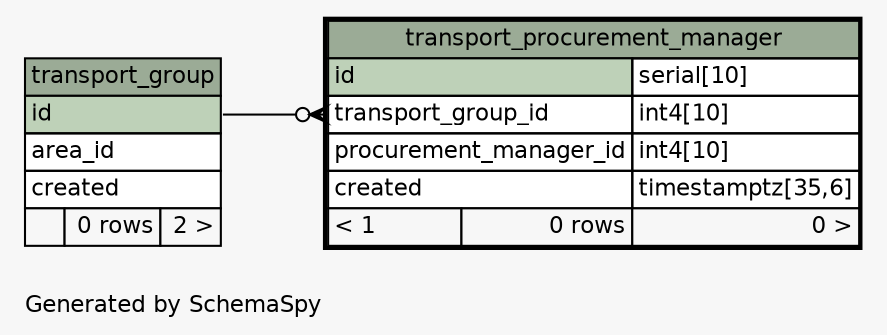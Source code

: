 // dot 2.38.0 on Linux 4.4.84-boot2docker
// SchemaSpy rev 590
digraph "oneDegreeRelationshipsDiagram" {
  graph [
    rankdir="RL"
    bgcolor="#f7f7f7"
    label="\nGenerated by SchemaSpy"
    labeljust="l"
    nodesep="0.18"
    ranksep="0.46"
    fontname="Helvetica"
    fontsize="11"
  ];
  node [
    fontname="Helvetica"
    fontsize="11"
    shape="plaintext"
  ];
  edge [
    arrowsize="0.8"
  ];
  "transport_procurement_manager":"transport_group_id":w -> "transport_group":"id":e [arrowhead=none dir=back arrowtail=crowodot];
  "transport_group" [
    label=<
    <TABLE BORDER="0" CELLBORDER="1" CELLSPACING="0" BGCOLOR="#ffffff">
      <TR><TD COLSPAN="3" BGCOLOR="#9bab96" ALIGN="CENTER">transport_group</TD></TR>
      <TR><TD PORT="id" COLSPAN="3" BGCOLOR="#bed1b8" ALIGN="LEFT">id</TD></TR>
      <TR><TD PORT="area_id" COLSPAN="3" ALIGN="LEFT">area_id</TD></TR>
      <TR><TD PORT="created" COLSPAN="3" ALIGN="LEFT">created</TD></TR>
      <TR><TD ALIGN="LEFT" BGCOLOR="#f7f7f7">  </TD><TD ALIGN="RIGHT" BGCOLOR="#f7f7f7">0 rows</TD><TD ALIGN="RIGHT" BGCOLOR="#f7f7f7">2 &gt;</TD></TR>
    </TABLE>>
    URL="transport_group.html"
    tooltip="transport_group"
  ];
  "transport_procurement_manager" [
    label=<
    <TABLE BORDER="2" CELLBORDER="1" CELLSPACING="0" BGCOLOR="#ffffff">
      <TR><TD COLSPAN="3" BGCOLOR="#9bab96" ALIGN="CENTER">transport_procurement_manager</TD></TR>
      <TR><TD PORT="id" COLSPAN="2" BGCOLOR="#bed1b8" ALIGN="LEFT">id</TD><TD PORT="id.type" ALIGN="LEFT">serial[10]</TD></TR>
      <TR><TD PORT="transport_group_id" COLSPAN="2" ALIGN="LEFT">transport_group_id</TD><TD PORT="transport_group_id.type" ALIGN="LEFT">int4[10]</TD></TR>
      <TR><TD PORT="procurement_manager_id" COLSPAN="2" ALIGN="LEFT">procurement_manager_id</TD><TD PORT="procurement_manager_id.type" ALIGN="LEFT">int4[10]</TD></TR>
      <TR><TD PORT="created" COLSPAN="2" ALIGN="LEFT">created</TD><TD PORT="created.type" ALIGN="LEFT">timestamptz[35,6]</TD></TR>
      <TR><TD ALIGN="LEFT" BGCOLOR="#f7f7f7">&lt; 1</TD><TD ALIGN="RIGHT" BGCOLOR="#f7f7f7">0 rows</TD><TD ALIGN="RIGHT" BGCOLOR="#f7f7f7">0 &gt;</TD></TR>
    </TABLE>>
    URL="transport_procurement_manager.html"
    tooltip="transport_procurement_manager"
  ];
}
